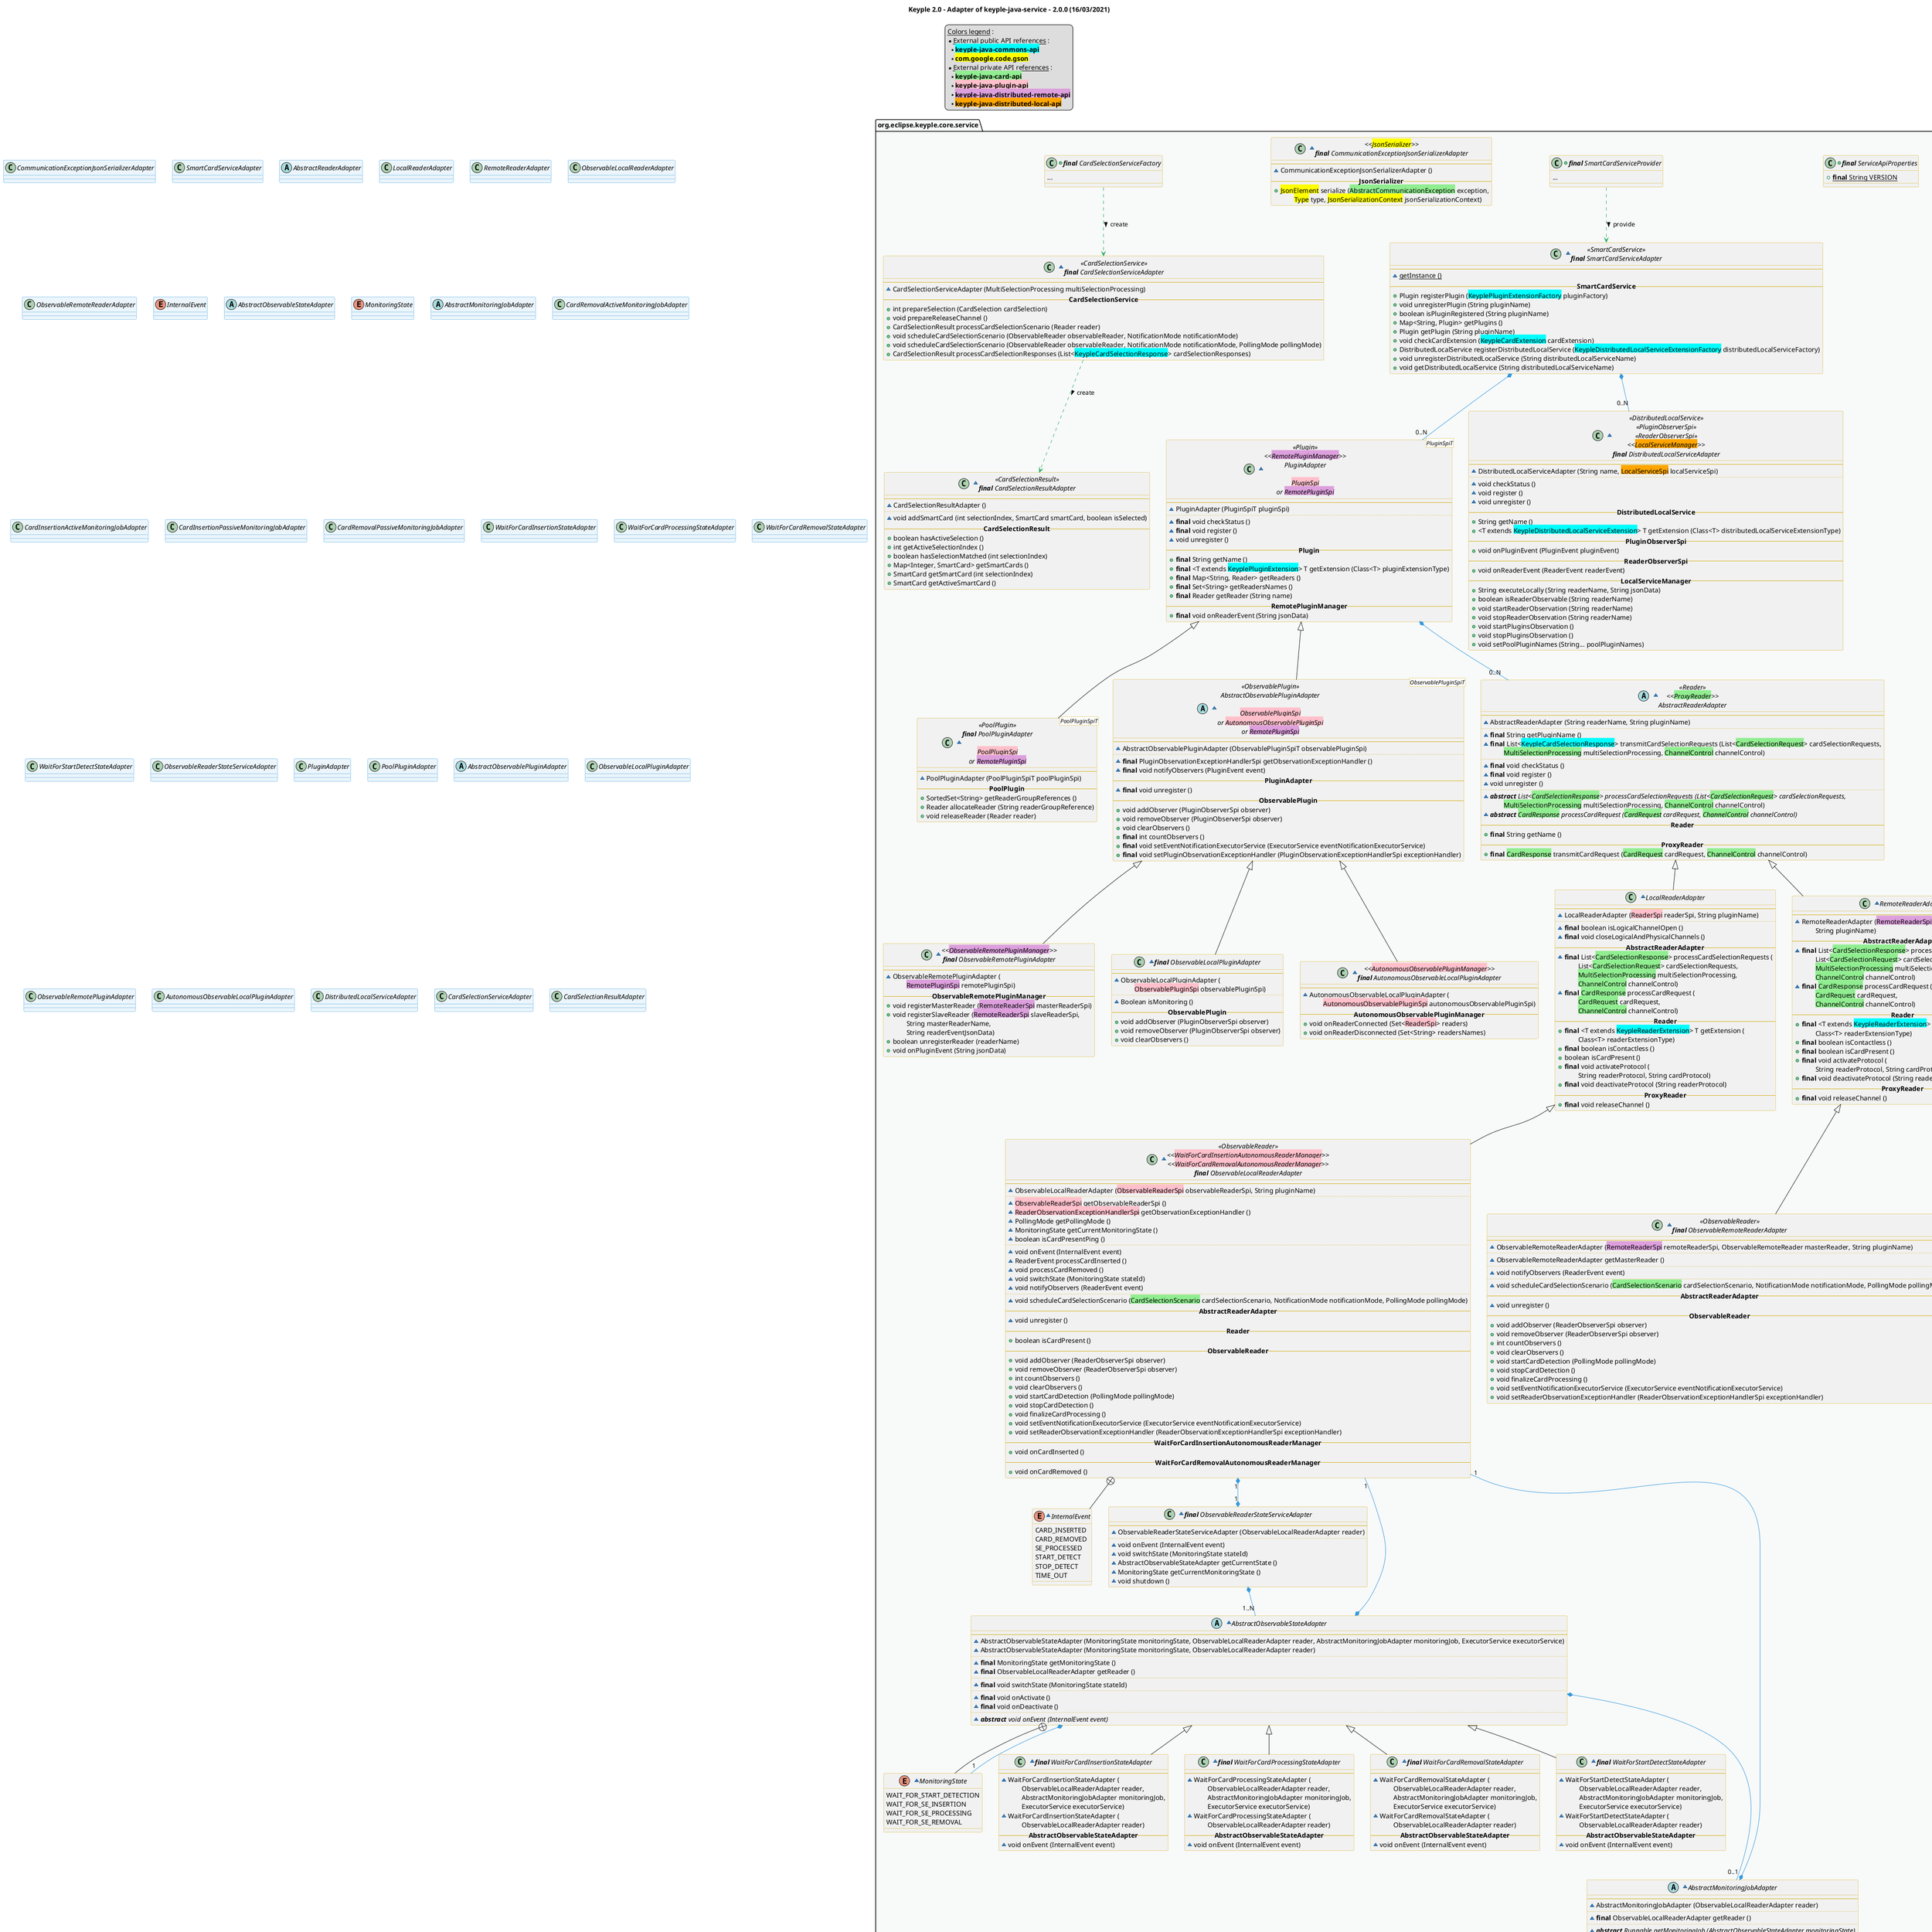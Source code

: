 @startuml
title
    Keyple 2.0 - Adapter of keyple-java-service - 2.0.0 (16/03/2021)
end title

' == THEME ==

'Couleurs issues de : https://htmlcolorcodes.com/fr/tableau-de-couleur/tableau-de-couleur-design-plat/
!define C_GREY1 F8F9F9
!define C_GREY2 F2F3F4
!define C_GREY3 E5E7E9
!define C_GREY4 D7DBDD
!define C_GREY5 CACFD2
!define C_GREY6 BDC3C7
!define C_LINK 3498DB
!define C_USE 27AE60

skinparam Shadowing false
skinparam ClassFontStyle italic
skinparam ClassBorderColor #D4AC0D
skinparam stereotypeABorderColor #A9DCDF
skinparam stereotypeIBorderColor #B4A7E5
skinparam stereotypeCBorderColor #ADD1B2
skinparam stereotypeEBorderColor #EB93DF
' Red
skinparam ClassBackgroundColor<<red>> #FDEDEC
skinparam ClassBorderColor<<red>> #E74C3C
hide <<red>> stereotype
' Purple
skinparam ClassBackgroundColor<<purple>> #F4ECF7
skinparam ClassBorderColor<<purple>> #8E44AD
hide <<purple>> stereotype
' blue
skinparam ClassBackgroundColor<<blue>> #EBF5FB
skinparam ClassBorderColor<<blue>> #3498DB
hide <<blue>> stereotype
' Green
skinparam ClassBackgroundColor<<green>> #E9F7EF
skinparam ClassBorderColor<<green>> #27AE60
hide <<green>> stereotype
' Grey
skinparam ClassBackgroundColor<<grey>> #EAECEE
skinparam ClassBorderColor<<grey>> #2C3E50
hide <<grey>> stereotype

' == CONTENT ==

legend top
    __Colors legend__ :
    * __External public API references__ :
    ** <back:cyan>**keyple-java-commons-api**</back>
    ** <back:yellow>**com.google.code.gson**</back>
    * __External private API references__ :
    ** <back:lightGreen>**keyple-java-card-api**</back>
    ** <back:pink>**keyple-java-plugin-api**</back>
    ** <back:plum>**keyple-java-distributed-remote-api**</back>
    ** <back:orange>**keyple-java-distributed-local-api**</back>
end legend

package "org.eclipse.keyple.core.service" as service {
    ' SERVICE
    +class "**final** ServiceApiProperties" as ApiProperties {
        +{static} **final** String VERSION
    }
    +class "**final** SmartCardServiceProvider" as SmartCardServiceProvider {
        ...
    }

    ' ADAPTERS
    ~class "<<<back:yellow>JsonSerializer</back>>>\n**final** CommunicationExceptionJsonSerializerAdapter" as CommunicationExceptionJsonSerializerAdapter {
        --
        ~CommunicationExceptionJsonSerializerAdapter ()
        -- **JsonSerializer** --
        +<back:yellow>JsonElement</back> serialize (<back:lightGreen>AbstractCommunicationException</back> exception,
            \t<back:yellow>Type</back> type, <back:yellow>JsonSerializationContext</back> jsonSerializationContext)
    }
    ~class "<<SmartCardService>>\n**final** SmartCardServiceAdapter" as SmartCardServiceAdapter {
        --
        ~{static} getInstance ()
        -- **SmartCardService** --
        +Plugin registerPlugin (<back:cyan>KeyplePluginExtensionFactory</back> pluginFactory)
        +void unregisterPlugin (String pluginName)
        +boolean isPluginRegistered (String pluginName)
        +Map<String, Plugin> getPlugins ()
        +Plugin getPlugin (String pluginName)
        +void checkCardExtension (<back:cyan>KeypleCardExtension</back> cardExtension)
        +DistributedLocalService registerDistributedLocalService (<back:cyan>KeypleDistributedLocalServiceExtensionFactory</back> distributedLocalServiceFactory)
        +void unregisterDistributedLocalService (String distributedLocalServiceName)
        +void getDistributedLocalService (String distributedLocalServiceName)
    }
    ' PLUGIN
    ~class "<<Plugin>>\n<<<back:plum>RemotePluginManager</back>>>\nPluginAdapter\n\n<back:pink>PluginSpi</back>\nor <back:plum>RemotePluginSpi</back>" as PluginAdapter<PluginSpiT> {
        --
        ~PluginAdapter (PluginSpiT pluginSpi)
        ..
        ~**final** void checkStatus ()
        ~**final** void register ()
        ~void unregister ()
        -- **Plugin** --
        +**final** String getName ()
        +**final** <T extends <back:cyan>KeyplePluginExtension</back>> T getExtension (Class<T> pluginExtensionType)
        +**final** Map<String, Reader> getReaders ()
        +**final** Set<String> getReadersNames ()
        +**final** Reader getReader (String name)
        -- **RemotePluginManager** --
        +**final** void onReaderEvent (String jsonData)
    }
    ~class "<<DistributedLocalService>>\n<<PluginObserverSpi>>\n<<ReaderObserverSpi>>\n<<<back:orange>LocalServiceManager</back>>>\n**final** DistributedLocalServiceAdapter" as DistributedLocalServiceAdapter {
        --
        ~DistributedLocalServiceAdapter (String name, <back:orange>LocalServiceSpi</back> localServiceSpi)
        ..
        ~void checkStatus ()
        ~void register ()
        ~void unregister ()
        -- **DistributedLocalService** --
        +String getName ()
        +<T extends <back:cyan>KeypleDistributedLocalServiceExtension</back>> T getExtension (Class<T> distributedLocalServiceExtensionType)
        -- **PluginObserverSpi** --
        +void onPluginEvent (PluginEvent pluginEvent)
        -- **ReaderObserverSpi** --
        +void onReaderEvent (ReaderEvent readerEvent)
        -- **LocalServiceManager** --
        +String executeLocally (String readerName, String jsonData)
        +boolean isReaderObservable (String readerName)
        +void startReaderObservation (String readerName)
        +void stopReaderObservation (String readerName)
        +void startPluginsObservation ()
        +void stopPluginsObservation ()
        +void setPoolPluginNames (String... poolPluginNames)
    }
    ~class "<<PoolPlugin>>\n**final** PoolPluginAdapter\n\n<back:pink>PoolPluginSpi</back>\nor <back:plum>RemotePluginSpi</back>" as PoolPluginAdapter<PoolPluginSpiT> extends PluginAdapter {
        --
        ~PoolPluginAdapter (PoolPluginSpiT poolPluginSpi)
        -- **PoolPlugin** --
        +SortedSet<String> getReaderGroupReferences ()
        +Reader allocateReader (String readerGroupReference)
        +void releaseReader (Reader reader)
    }
    ~abstract class "<<ObservablePlugin>>\nAbstractObservablePluginAdapter\n\n<back:pink>ObservablePluginSpi</back>\nor <back:pink>AutonomousObservablePluginSpi</back>\nor <back:plum>RemotePluginSpi</back>" as AbstractObservablePluginAdapter<ObservablePluginSpiT> extends PluginAdapter {
        --
        ~AbstractObservablePluginAdapter (ObservablePluginSpiT observablePluginSpi)
        ..
        ~**final** PluginObservationExceptionHandlerSpi getObservationExceptionHandler ()
        ~**final** void notifyObservers (PluginEvent event)
        -- **PluginAdapter** --
        ~**final** void unregister ()
        -- **ObservablePlugin** --
        +void addObserver (PluginObserverSpi observer)
        +void removeObserver (PluginObserverSpi observer)
        +void clearObservers ()
        +**final** int countObservers ()
        +**final** void setEventNotificationExecutorService (ExecutorService eventNotificationExecutorService)
        +**final** void setPluginObservationExceptionHandler (PluginObservationExceptionHandlerSpi exceptionHandler)
    }
    ~class "<<<back:plum>ObservableRemotePluginManager</back>>>\n**final** ObservableRemotePluginAdapter" as ObservableRemotePluginAdapter extends AbstractObservablePluginAdapter {
        --
        ~ObservableRemotePluginAdapter (
            \t<back:plum>RemotePluginSpi</back> remotePluginSpi)
        -- **ObservableRemotePluginManager** --
        +void registerMasterReader (<back:plum>RemoteReaderSpi</back> masterReaderSpi)
        +void registerSlaveReader (<back:plum>RemoteReaderSpi</back> slaveReaderSpi,
            \tString masterReaderName,
            \tString readerEventJsonData)
        +boolean unregisterReader (readerName)
        +void onPluginEvent (String jsonData)
    }
    ~class "**final** ObservableLocalPluginAdapter" as ObservableLocalPluginAdapter extends AbstractObservablePluginAdapter {
        --
        ~ObservableLocalPluginAdapter (
            \t<back:pink>ObservablePluginSpi</back> observablePluginSpi)
        ..
        ~Boolean isMonitoring ()
        -- **ObservablePlugin** --
        +void addObserver (PluginObserverSpi observer)
        +void removeObserver (PluginObserverSpi observer)
        +void clearObservers ()
    }
    ~class "<<<back:pink>AutonomousObservablePluginManager</back>>>\n**final** AutonomousObservableLocalPluginAdapter" as AutonomousObservableLocalPluginAdapter extends AbstractObservablePluginAdapter {
        --
        ~AutonomousObservableLocalPluginAdapter (
            \t<back:pink>AutonomousObservablePluginSpi</back> autonomousObservablePluginSpi)
        -- **AutonomousObservablePluginManager** --
        +void onReaderConnected (Set<<back:pink>ReaderSpi</back>> readers)
        +void onReaderDisconnected (Set<String> readersNames)
    }
    ' READERS
    ~abstract class "<<Reader>>\n<<<back:lightGreen>ProxyReader</back>>>\nAbstractReaderAdapter" as AbstractReaderAdapter {
        --
        ~AbstractReaderAdapter (String readerName, String pluginName)
        ..
        ~**final** String getPluginName ()
        ~**final** List<<back:cyan>KeypleCardSelectionResponse</back>> transmitCardSelectionRequests (List<<back:lightGreen>CardSelectionRequest</back>> cardSelectionRequests,
            \t<back:lightGreen>MultiSelectionProcessing</back> multiSelectionProcessing, <back:lightGreen>ChannelControl</back> channelControl)
        ..
        ~**final** void checkStatus ()
        ~**final** void register ()
        ~void unregister ()
        ..
        ~{abstract} **abstract** List<<back:lightGreen>CardSelectionResponse</back>> processCardSelectionRequests (List<<back:lightGreen>CardSelectionRequest</back>> cardSelectionRequests,
            \t<back:lightGreen>MultiSelectionProcessing</back> multiSelectionProcessing, <back:lightGreen>ChannelControl</back> channelControl)
        ~{abstract} **abstract** <back:lightGreen>CardResponse</back> processCardRequest (<back:lightGreen>CardRequest</back> cardRequest, <back:lightGreen>ChannelControl</back> channelControl)
        -- **Reader** --
        +**final** String getName ()
        -- **ProxyReader** --
        +**final** <back:lightGreen>CardResponse</back> transmitCardRequest (<back:lightGreen>CardRequest</back> cardRequest, <back:lightGreen>ChannelControl</back> channelControl)
    }
    ~class LocalReaderAdapter extends AbstractReaderAdapter {
        --
        ~LocalReaderAdapter (<back:pink>ReaderSpi</back> readerSpi, String pluginName)
        ..
        ~**final** boolean isLogicalChannelOpen ()
        ~**final** void closeLogicalAndPhysicalChannels ()
        -- **AbstractReaderAdapter** --
        ~**final** List<<back:lightGreen>CardSelectionResponse</back>> processCardSelectionRequests (
            \tList<<back:lightGreen>CardSelectionRequest</back>> cardSelectionRequests,
            \t<back:lightGreen>MultiSelectionProcessing</back> multiSelectionProcessing,
            \t<back:lightGreen>ChannelControl</back> channelControl)
        ~**final** <back:lightGreen>CardResponse</back> processCardRequest (
            \t<back:lightGreen>CardRequest</back> cardRequest,
            \t<back:lightGreen>ChannelControl</back> channelControl)
        -- **Reader** --
        +**final** <T extends <back:cyan>KeypleReaderExtension</back>> T getExtension (
            \tClass<T> readerExtensionType)
        +**final** boolean isContactless ()
        +boolean isCardPresent ()
        +**final** void activateProtocol (
            \tString readerProtocol, String cardProtocol)
        +**final** void deactivateProtocol (String readerProtocol)
        -- **ProxyReader** --
        +**final** void releaseChannel ()
    }
    ~class RemoteReaderAdapter extends AbstractReaderAdapter {
        --
        ~RemoteReaderAdapter (<back:plum>RemoteReaderSpi</back> remoteReaderSpi,
            \tString pluginName)
        -- **AbstractReaderAdapter** --
        ~**final** List<<back:lightGreen>CardSelectionResponse</back>> processCardSelectionRequests (
            \tList<<back:lightGreen>CardSelectionRequest</back>> cardSelectionRequests,
            \t<back:lightGreen>MultiSelectionProcessing</back> multiSelectionProcessing,
            \t<back:lightGreen>ChannelControl</back> channelControl)
        ~**final** <back:lightGreen>CardResponse</back> processCardRequest (
            \t<back:lightGreen>CardRequest</back> cardRequest,
            \t<back:lightGreen>ChannelControl</back> channelControl)
        -- **Reader** --
        +**final** <T extends <back:cyan>KeypleReaderExtension</back>> T getExtension (
            \tClass<T> readerExtensionType)
        +**final** boolean isContactless ()
        +**final** boolean isCardPresent ()
        +**final** void activateProtocol (
            \tString readerProtocol, String cardProtocol)
        +**final** void deactivateProtocol (String readerProtocol)
        -- **ProxyReader** --
        +**final** void releaseChannel ()
    }
    ~class "<<ObservableReader>>\n<<<back:pink>WaitForCardInsertionAutonomousReaderManager</back>>>\n<<<back:pink>WaitForCardRemovalAutonomousReaderManager</back>>>\n**final** ObservableLocalReaderAdapter" as ObservableLocalReaderAdapter extends LocalReaderAdapter {
        --
        ~ObservableLocalReaderAdapter (<back:pink>ObservableReaderSpi</back> observableReaderSpi, String pluginName)
        ..
        ~<back:pink>ObservableReaderSpi</back> getObservableReaderSpi ()
        ~<back:pink>ReaderObservationExceptionHandlerSpi</back> getObservationExceptionHandler ()
        ~PollingMode getPollingMode ()
        ~MonitoringState getCurrentMonitoringState ()
        ~boolean isCardPresentPing ()
        ..
        ~void onEvent (InternalEvent event)
        ~ReaderEvent processCardInserted ()
        ~void processCardRemoved ()
        ~void switchState (MonitoringState stateId)
        ~void notifyObservers (ReaderEvent event)
        ..
        ~void scheduleCardSelectionScenario (<back:lightGreen>CardSelectionScenario</back> cardSelectionScenario, NotificationMode notificationMode, PollingMode pollingMode)
        -- **AbstractReaderAdapter** --
        ~void unregister ()
        -- **Reader** --
        +boolean isCardPresent ()
        -- **ObservableReader** --
        +void addObserver (ReaderObserverSpi observer)
        +void removeObserver (ReaderObserverSpi observer)
        +int countObservers ()
        +void clearObservers ()
        +void startCardDetection (PollingMode pollingMode)
        +void stopCardDetection ()
        +void finalizeCardProcessing ()
        +void setEventNotificationExecutorService (ExecutorService eventNotificationExecutorService)
        +void setReaderObservationExceptionHandler (ReaderObservationExceptionHandlerSpi exceptionHandler)
        -- **WaitForCardInsertionAutonomousReaderManager** --
        +void onCardInserted ()
        -- **WaitForCardRemovalAutonomousReaderManager** --
        +void onCardRemoved ()
    }
    ~enum InternalEvent {
        CARD_INSERTED
        CARD_REMOVED
        SE_PROCESSED
        START_DETECT
        STOP_DETECT
        TIME_OUT
    }
    ~class "<<ObservableReader>>\n**final** ObservableRemoteReaderAdapter" as ObservableRemoteReaderAdapter extends RemoteReaderAdapter {
        --
        ~ObservableRemoteReaderAdapter (<back:plum>RemoteReaderSpi</back> remoteReaderSpi, ObservableRemoteReader masterReader, String pluginName)
        ..
        ~ObservableRemoteReaderAdapter getMasterReader ()
        ..
        ~void notifyObservers (ReaderEvent event)
        ..
        ~void scheduleCardSelectionScenario (<back:lightGreen>CardSelectionScenario</back> cardSelectionScenario, NotificationMode notificationMode, PollingMode pollingMode)
        -- **AbstractReaderAdapter** --
        ~void unregister ()
        -- **ObservableReader** --
        +void addObserver (ReaderObserverSpi observer)
        +void removeObserver (ReaderObserverSpi observer)
        +int countObservers ()
        +void clearObservers ()
        +void startCardDetection (PollingMode pollingMode)
        +void stopCardDetection ()
        +void finalizeCardProcessing ()
        +void setEventNotificationExecutorService (ExecutorService eventNotificationExecutorService)
        +void setReaderObservationExceptionHandler (ReaderObservationExceptionHandlerSpi exceptionHandler)
    }

    ' AUTOMATE
    ~class "**final** ObservableReaderStateServiceAdapter" as ObservableReaderStateServiceAdapter {
        --
        ~ObservableReaderStateServiceAdapter (ObservableLocalReaderAdapter reader)
        ..
        ~void onEvent (InternalEvent event)
        ~void switchState (MonitoringState stateId)
        ~AbstractObservableStateAdapter getCurrentState ()
        ~MonitoringState getCurrentMonitoringState ()
        ~void shutdown ()
    }
    ~abstract class AbstractObservableStateAdapter {
        --
        ~AbstractObservableStateAdapter (MonitoringState monitoringState, ObservableLocalReaderAdapter reader, AbstractMonitoringJobAdapter monitoringJob, ExecutorService executorService)
        ~AbstractObservableStateAdapter (MonitoringState monitoringState, ObservableLocalReaderAdapter reader)
        ..
        ~**final** MonitoringState getMonitoringState ()
        ~**final** ObservableLocalReaderAdapter getReader ()
        ..
        ~**final** void switchState (MonitoringState stateId)
        ..
        ~**final** void onActivate ()
        ~**final** void onDeactivate ()
        ..
        ~{abstract} **abstract** void onEvent (InternalEvent event)
    }
    ~enum MonitoringState {
        WAIT_FOR_START_DETECTION
        WAIT_FOR_SE_INSERTION
        WAIT_FOR_SE_PROCESSING
        WAIT_FOR_SE_REMOVAL
    }

    ~class "**final** WaitForCardInsertionStateAdapter" as WaitForCardInsertionStateAdapter extends AbstractObservableStateAdapter {
        --
        ~WaitForCardInsertionStateAdapter (
            \tObservableLocalReaderAdapter reader,
            \tAbstractMonitoringJobAdapter monitoringJob,
            \tExecutorService executorService)
        ~WaitForCardInsertionStateAdapter (
            \tObservableLocalReaderAdapter reader)
        -- **AbstractObservableStateAdapter** --
        ~void onEvent (InternalEvent event)
    }
    ~class "**final** WaitForCardProcessingStateAdapter" as WaitForCardProcessingStateAdapter extends AbstractObservableStateAdapter {
        --
        ~WaitForCardProcessingStateAdapter (
            \tObservableLocalReaderAdapter reader,
            \tAbstractMonitoringJobAdapter monitoringJob,
            \tExecutorService executorService)
        ~WaitForCardProcessingStateAdapter (
            \tObservableLocalReaderAdapter reader)
        -- **AbstractObservableStateAdapter** --
        ~void onEvent (InternalEvent event)
    }
    ~class "**final** WaitForCardRemovalStateAdapter" as WaitForCardRemovalStateAdapter extends AbstractObservableStateAdapter {
        --
        ~WaitForCardRemovalStateAdapter (
            \tObservableLocalReaderAdapter reader,
            \tAbstractMonitoringJobAdapter monitoringJob,
            \tExecutorService executorService)
        ~WaitForCardRemovalStateAdapter (
            \tObservableLocalReaderAdapter reader)
        -- **AbstractObservableStateAdapter** --
        ~void onEvent (InternalEvent event)
    }
    ~class "**final** WaitForStartDetectStateAdapter" as WaitForStartDetectStateAdapter extends AbstractObservableStateAdapter {
        --
        ~WaitForStartDetectStateAdapter (
            \tObservableLocalReaderAdapter reader,
            \tAbstractMonitoringJobAdapter monitoringJob,
            \tExecutorService executorService)
        ~WaitForStartDetectStateAdapter (
            \tObservableLocalReaderAdapter reader)
        -- **AbstractObservableStateAdapter** --
        ~void onEvent (InternalEvent event)
    }

    ~abstract class AbstractMonitoringJobAdapter {
        --
        ~AbstractMonitoringJobAdapter (ObservableLocalReaderAdapter reader)
        ..
        ~**final** ObservableLocalReaderAdapter getReader ()
        ..
        ~{abstract} **abstract** Runnable getMonitoringJob (AbstractObservableStateAdapter monitoringState)
        ~{abstract} **abstract** void stop ()
    }
    ~class "**final** CardRemovalActiveMonitoringJobAdapter" as CardRemovalActiveMonitoringJobAdapter extends AbstractMonitoringJobAdapter {
        --
        ~CardRemovalActiveMonitoringJobAdapter (
            \tObservableLocalReaderAdapter reader,
            \tlong cycleDurationInMillis)
        -- **AbstractMonitoringJobAdapter** --
        ~Runnable getMonitoringJob (
            \tAbstractObservableStateAdapter monitoringState)
        ~void stop ()
    }
    ~class "**final** CardInsertionActiveMonitoringJobAdapter" as CardInsertionActiveMonitoringJobAdapter extends AbstractMonitoringJobAdapter {
        --
        ~CardInsertionActiveMonitoringJobAdapter (
            \tObservableLocalReaderAdapter reader,
            \tlong cycleDurationInMillis,
            \tboolean monitorInsertion)
        -- **AbstractMonitoringJobAdapter** --
        ~Runnable getMonitoringJob (
            \tAbstractObservableStateAdapter monitoringState)
        ~void stop ()
    }
    ~class "**final** CardInsertionPassiveMonitoringJobAdapter" as CardInsertionPassiveMonitoringJobAdapter extends AbstractMonitoringJobAdapter {
        --
        ~CardInsertionPassiveMonitoringJobAdapter (
            \tObservableLocalReaderAdapter reader)
        -- **AbstractMonitoringJobAdapter** --
        ~Runnable getMonitoringJob (
            \tAbstractObservableStateAdapter monitoringState)
        ~void stop ()
    }
    ~class "**final** CardRemovalPassiveMonitoringJobAdapter" as CardRemovalPassiveMonitoringJobAdapter extends AbstractMonitoringJobAdapter {
        --
        ~CardRemovalPassiveMonitoringJobAdapter (
            \tObservableLocalReaderAdapter reader)
        -- **AbstractMonitoringJobAdapter** --
        ~Runnable getMonitoringJob (
            \tAbstractObservableStateAdapter monitoringState)
        ~void stop ()
    }

    ' SELECTION
    +class "**final** CardSelectionServiceFactory" as CardSelectionServiceFactory {
        ...
    }
    ' ADAPTERS
    ~class "<<CardSelectionService>>\n**final** CardSelectionServiceAdapter" as CardSelectionServiceAdapter {
        --
        ~CardSelectionServiceAdapter (MultiSelectionProcessing multiSelectionProcessing)
        -- **CardSelectionService** --
        +int prepareSelection (CardSelection cardSelection)
        +void prepareReleaseChannel ()
        +CardSelectionResult processCardSelectionScenario (Reader reader)
        +void scheduleCardSelectionScenario (ObservableReader observableReader, NotificationMode notificationMode)
        +void scheduleCardSelectionScenario (ObservableReader observableReader, NotificationMode notificationMode, PollingMode pollingMode)
        +CardSelectionResult processCardSelectionResponses (List<<back:cyan>KeypleCardSelectionResponse</back>> cardSelectionResponses)
    }
    ~class "<<CardSelectionResult>>\n**final** CardSelectionResultAdapter" as CardSelectionResultAdapter {
        --
        ~CardSelectionResultAdapter ()
        ..
        ~void addSmartCard (int selectionIndex, SmartCard smartCard, boolean isSelected)
        -- **CardSelectionResult** --
        +boolean hasActiveSelection ()
        +int getActiveSelectionIndex ()
        +boolean hasSelectionMatched (int selectionIndex)
        +Map<Integer, SmartCard> getSmartCards ()
        +SmartCard getSmartCard (int selectionIndex)
        +SmartCard getActiveSmartCard ()
    }
}

' Associations

SmartCardServiceProvider ..> SmartCardServiceAdapter #C_USE : provide >

SmartCardServiceAdapter *-- "0..N" PluginAdapter #C_LINK
SmartCardServiceAdapter *-- "0..N" DistributedLocalServiceAdapter #C_LINK

ObservableLocalReaderAdapter +-- InternalEvent
ObservableLocalReaderAdapter "1" *--* "1" ObservableReaderStateServiceAdapter #C_LINK

ObservableReaderStateServiceAdapter *-- "1..N" AbstractObservableStateAdapter #C_LINK

AbstractObservableStateAdapter +-- MonitoringState
AbstractObservableStateAdapter *-- "1" MonitoringState #C_LINK
AbstractObservableStateAdapter *-- "1" ObservableLocalReaderAdapter #C_LINK
AbstractObservableStateAdapter *-- "0..1" AbstractMonitoringJobAdapter #C_LINK

AbstractMonitoringJobAdapter *-- "1" ObservableLocalReaderAdapter #C_LINK

PluginAdapter *-- "0..N" AbstractReaderAdapter #C_LINK

ObservableRemoteReaderAdapter *-- "0..1" ObservableRemoteReaderAdapter #C_LINK : masterReader >

CardSelectionServiceFactory ..> CardSelectionServiceAdapter #C_USE : create >

CardSelectionServiceAdapter ..> CardSelectionResultAdapter #C_USE : create >

' == LAYOUT ==

'AutonomousObservableLocalPluginAdapter -[hidden]- spi
'ReaderObservationExceptionHandlerSpi -[hidden]- ObservableReaderStateServiceAdapter
WaitForStartDetectStateAdapter -[hidden]- AbstractMonitoringJobAdapter

' == STYLE ==

package service #C_GREY1 {}

class CommunicationExceptionJsonSerializerAdapter <<blue>>
class SmartCardServiceAdapter <<blue>>
abstract class AbstractReaderAdapter <<blue>>
class LocalReaderAdapter <<blue>>
class RemoteReaderAdapter <<blue>>
class ObservableLocalReaderAdapter <<blue>>
class ObservableRemoteReaderAdapter <<blue>>
enum InternalEvent <<blue>>
abstract class AbstractObservableStateAdapter <<blue>>
enum MonitoringState <<blue>>
abstract class AbstractMonitoringJobAdapter <<blue>>
class CardRemovalActiveMonitoringJobAdapter <<blue>>
class CardInsertionActiveMonitoringJobAdapter <<blue>>
class CardInsertionPassiveMonitoringJobAdapter <<blue>>
class CardRemovalPassiveMonitoringJobAdapter <<blue>>
class WaitForCardInsertionStateAdapter <<blue>>
class WaitForCardProcessingStateAdapter <<blue>>
class WaitForCardRemovalStateAdapter <<blue>>
class WaitForStartDetectStateAdapter <<blue>>
class ObservableReaderStateServiceAdapter <<blue>>

class PluginAdapter <<blue>>
class PoolPluginAdapter <<blue>>
abstract class AbstractObservablePluginAdapter <<blue>>
class ObservableLocalPluginAdapter <<blue>>
class ObservableRemotePluginAdapter <<blue>>
class ObservableLocalPluginAdapter <<blue>>
class AutonomousObservableLocalPluginAdapter <<blue>>
class DistributedLocalServiceAdapter <<blue>>

class CardSelectionServiceAdapter <<blue>>
class CardSelectionResultAdapter <<blue>>

@enduml